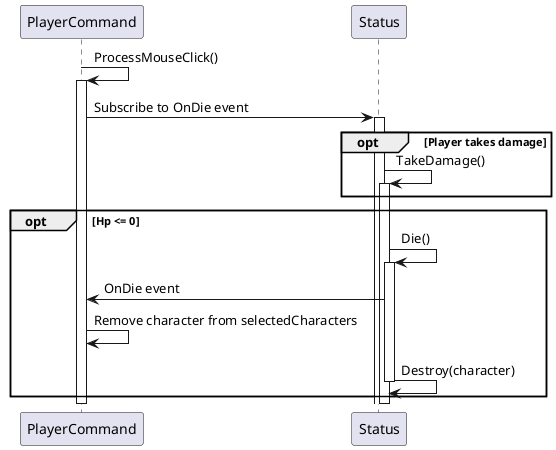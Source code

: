@startuml Observer
participant PlayerCommand
participant Status

PlayerCommand -> PlayerCommand: ProcessMouseClick()
activate PlayerCommand

PlayerCommand -> Status: Subscribe to OnDie event
activate Status

opt Player takes damage
    Status -> Status: TakeDamage()
    activate Status
end

opt Hp <= 0
    Status -> Status: Die()
    activate Status
    Status -> PlayerCommand: OnDie event
    PlayerCommand -> PlayerCommand: Remove character from selectedCharacters
    Status -> Status: Destroy(character)
    deactivate Status
end

deactivate Status
deactivate PlayerCommand
@enduml
